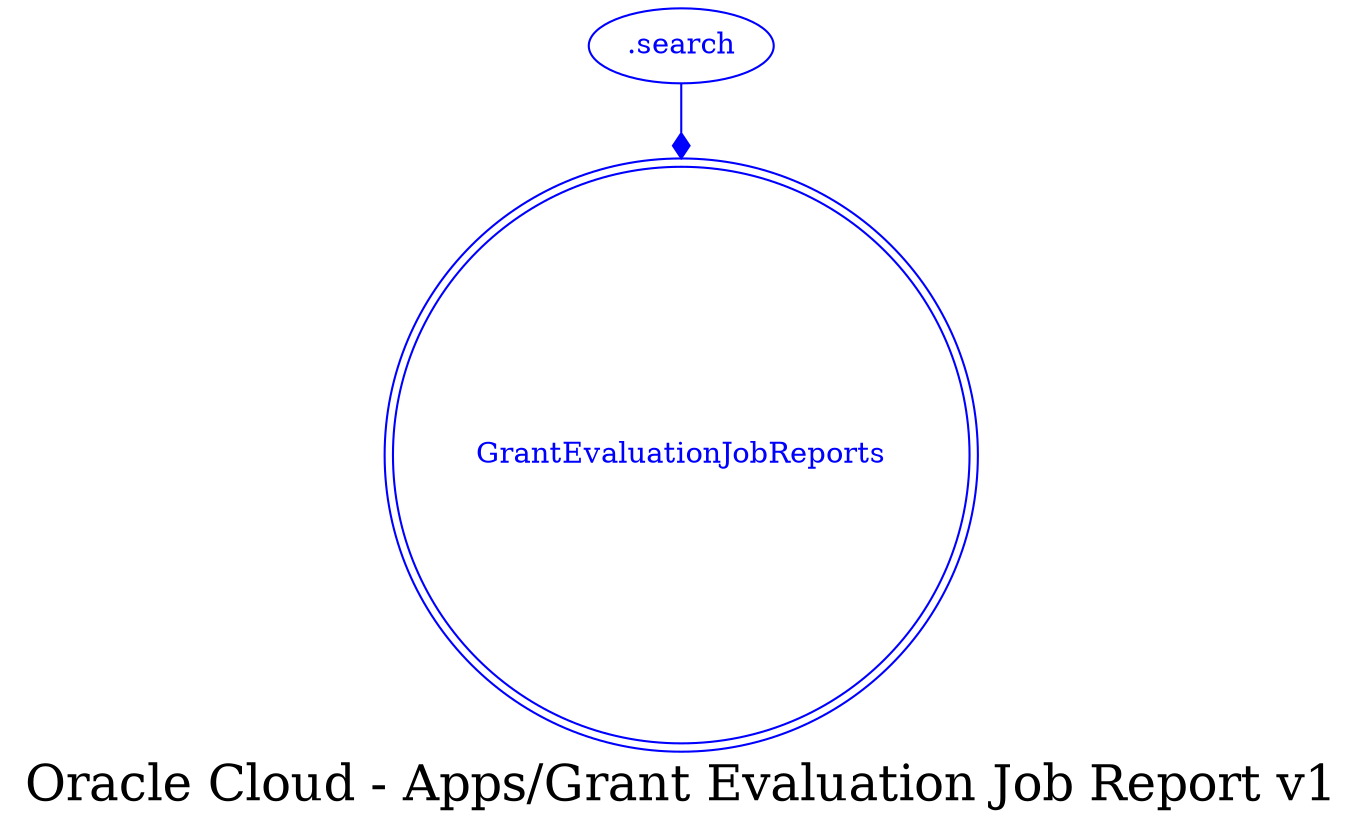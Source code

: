 digraph LexiconGraph {
graph[label="Oracle Cloud - Apps/Grant Evaluation Job Report v1", fontsize=24]
splines=true
"GrantEvaluationJobReports" [color=blue, fontcolor=blue, shape=doublecircle]
".search" -> "GrantEvaluationJobReports" [color=blue, fontcolor=blue, arrowhead=diamond, arrowtail=none]
".search" [color=blue, fontcolor=blue, shape=ellipse]
}
